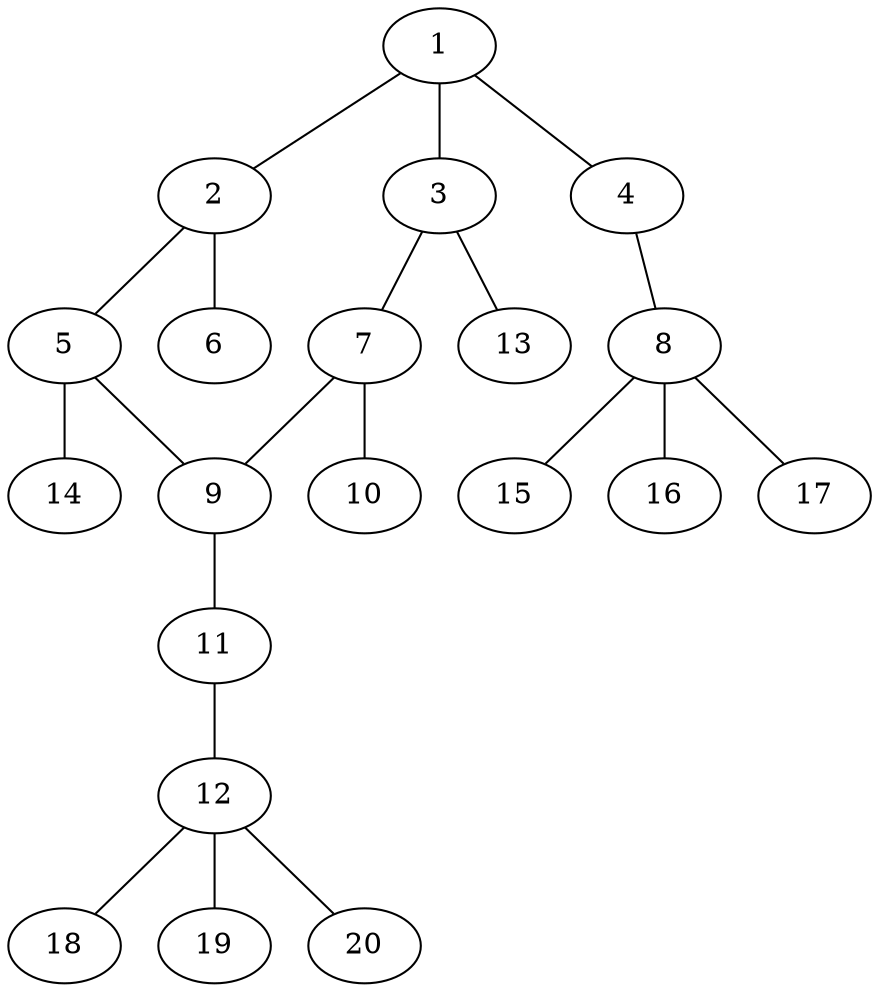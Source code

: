 graph molecule_903 {
	1	 [chem=C];
	2	 [chem=C];
	1 -- 2	 [valence=2];
	3	 [chem=C];
	1 -- 3	 [valence=1];
	4	 [chem=O];
	1 -- 4	 [valence=1];
	5	 [chem=C];
	2 -- 5	 [valence=1];
	6	 [chem=Cl];
	2 -- 6	 [valence=1];
	7	 [chem=C];
	3 -- 7	 [valence=2];
	13	 [chem=H];
	3 -- 13	 [valence=1];
	8	 [chem=C];
	4 -- 8	 [valence=1];
	9	 [chem=C];
	5 -- 9	 [valence=2];
	14	 [chem=H];
	5 -- 14	 [valence=1];
	7 -- 9	 [valence=1];
	10	 [chem=Cl];
	7 -- 10	 [valence=1];
	15	 [chem=H];
	8 -- 15	 [valence=1];
	16	 [chem=H];
	8 -- 16	 [valence=1];
	17	 [chem=H];
	8 -- 17	 [valence=1];
	11	 [chem=O];
	9 -- 11	 [valence=1];
	12	 [chem=C];
	11 -- 12	 [valence=1];
	18	 [chem=H];
	12 -- 18	 [valence=1];
	19	 [chem=H];
	12 -- 19	 [valence=1];
	20	 [chem=H];
	12 -- 20	 [valence=1];
}
